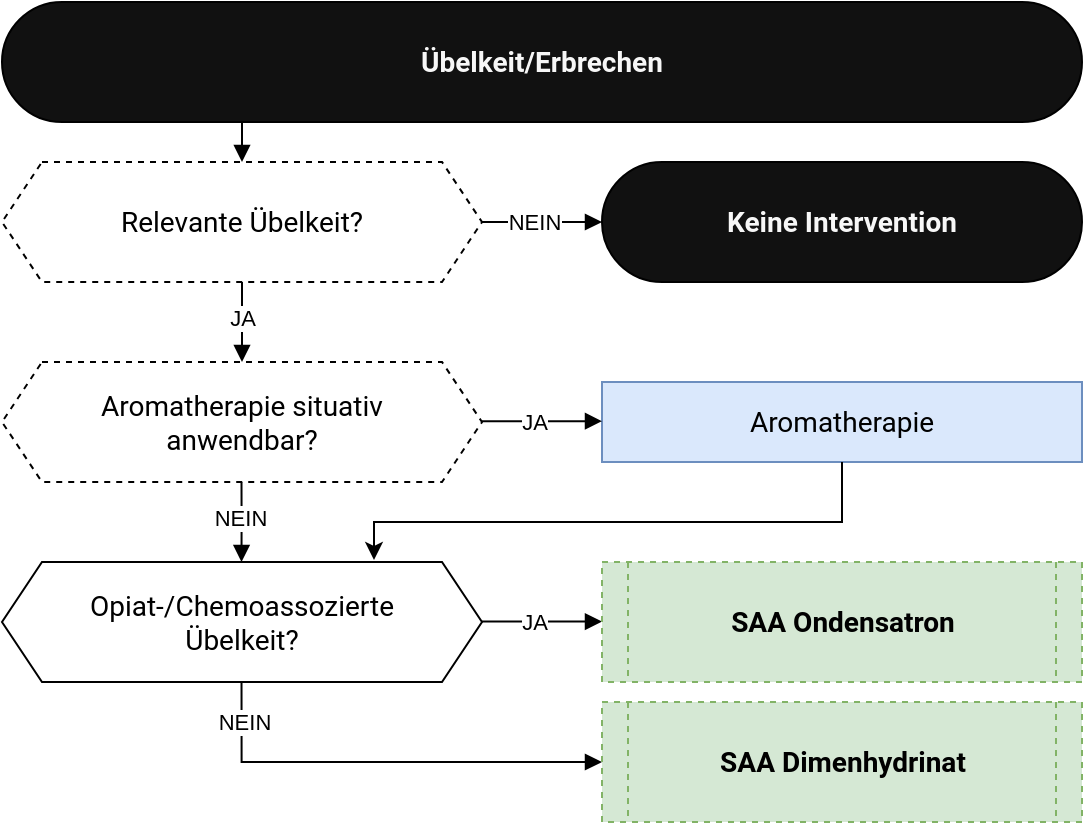 <mxfile version="28.1.2">
  <diagram name="Seite-1" id="L2w308fRFKuACmfVMeDd">
    <mxGraphModel dx="1426" dy="833" grid="1" gridSize="10" guides="1" tooltips="1" connect="1" arrows="1" fold="1" page="1" pageScale="1" pageWidth="540" pageHeight="420" math="0" shadow="0">
      <root>
        <mxCell id="0" />
        <mxCell id="1" parent="0" />
        <mxCell id="bO4cj00JHxBitIa0UD0s-28" style="edgeStyle=orthogonalEdgeStyle;shape=connector;rounded=0;orthogonalLoop=1;jettySize=auto;html=1;strokeColor=default;align=center;verticalAlign=middle;fontFamily=Helvetica;fontSize=11;fontColor=default;labelBackgroundColor=default;endArrow=block;endFill=1;entryX=0.5;entryY=0;entryDx=0;entryDy=0;" parent="1" source="bO4cj00JHxBitIa0UD0s-1" edge="1">
          <mxGeometry relative="1" as="geometry">
            <Array as="points">
              <mxPoint x="120" y="70" />
              <mxPoint x="120" y="70" />
            </Array>
            <mxPoint x="120" y="80.0" as="targetPoint" />
          </mxGeometry>
        </mxCell>
        <mxCell id="bO4cj00JHxBitIa0UD0s-1" value="Übelkeit/Erbrechen" style="rounded=1;whiteSpace=wrap;html=1;arcSize=50;fillColor=#111111;fontColor=#F7F7F7;fontFamily=&quot;Roboto&quot;, &quot;Helvetica Neue&quot;, sans-serif;fontSize=14;fontStyle=1;labelBackgroundColor=none;strokeColor=default;" parent="1" vertex="1">
          <mxGeometry width="540" height="60" as="geometry" />
        </mxCell>
        <mxCell id="bO4cj00JHxBitIa0UD0s-31" style="edgeStyle=orthogonalEdgeStyle;shape=connector;rounded=0;orthogonalLoop=1;jettySize=auto;html=1;strokeColor=default;align=center;verticalAlign=middle;fontFamily=Helvetica;fontSize=11;fontColor=default;labelBackgroundColor=default;endArrow=block;endFill=1;" parent="1" edge="1">
          <mxGeometry relative="1" as="geometry">
            <mxPoint x="240.0" y="110" as="sourcePoint" />
            <mxPoint x="300" y="110" as="targetPoint" />
          </mxGeometry>
        </mxCell>
        <mxCell id="bO4cj00JHxBitIa0UD0s-32" value="NEIN" style="edgeLabel;html=1;align=center;verticalAlign=middle;resizable=0;points=[];fontFamily=Helvetica;fontSize=11;fontColor=default;labelBackgroundColor=default;" parent="bO4cj00JHxBitIa0UD0s-31" vertex="1" connectable="0">
          <mxGeometry x="-0.779" y="-2" relative="1" as="geometry">
            <mxPoint x="19" y="-2" as="offset" />
          </mxGeometry>
        </mxCell>
        <mxCell id="bO4cj00JHxBitIa0UD0s-22" value="Aromatherapie" style="rounded=0;whiteSpace=wrap;html=1;fillColor=#dae8fc;strokeColor=#6c8ebf;fontFamily=&quot;Roboto&quot;, &quot;Helvetica Neue&quot;, sans-serif;fontSize=14;fontColor=default;labelBackgroundColor=none;" parent="1" vertex="1">
          <mxGeometry x="300" y="190.0" width="240" height="40" as="geometry" />
        </mxCell>
        <UserObject label="Relevante Übelkeit?" link="/?action=relevant" id="VgdP7V1OxryVakJov2ZO-2">
          <mxCell style="shape=hexagon;perimeter=hexagonPerimeter2;whiteSpace=wrap;html=1;fixedSize=1;fontSize=14;fontFamily=&quot;Roboto&quot;, &quot;Helvetica Neue&quot;, sans-serif;size=20;dashed=1;fontColor=default;labelBackgroundColor=none;" parent="1" vertex="1">
            <mxGeometry y="80" width="240" height="60" as="geometry" />
          </mxCell>
        </UserObject>
        <mxCell id="VgdP7V1OxryVakJov2ZO-3" value="Keine Intervention" style="rounded=1;whiteSpace=wrap;html=1;arcSize=50;fillColor=#111111;fontColor=#F7F7F7;fontFamily=&quot;Roboto&quot;, &quot;Helvetica Neue&quot;, sans-serif;fontSize=14;fontStyle=1;labelBackgroundColor=none;strokeColor=default;" parent="1" vertex="1">
          <mxGeometry x="300" y="80" width="240" height="60" as="geometry" />
        </mxCell>
        <mxCell id="VgdP7V1OxryVakJov2ZO-4" style="edgeStyle=orthogonalEdgeStyle;shape=connector;rounded=0;orthogonalLoop=1;jettySize=auto;html=1;entryX=0.5;entryY=0;entryDx=0;entryDy=0;strokeColor=default;align=center;verticalAlign=middle;fontFamily=Helvetica;fontSize=11;fontColor=default;labelBackgroundColor=default;endArrow=block;endFill=1;" parent="1" edge="1">
          <mxGeometry relative="1" as="geometry">
            <mxPoint x="120" y="140" as="sourcePoint" />
            <mxPoint x="120" y="180" as="targetPoint" />
            <Array as="points">
              <mxPoint x="120" y="160" />
              <mxPoint x="120" y="160" />
            </Array>
          </mxGeometry>
        </mxCell>
        <mxCell id="VgdP7V1OxryVakJov2ZO-5" value="JA" style="edgeLabel;html=1;align=center;verticalAlign=middle;resizable=0;points=[];fontFamily=Helvetica;fontSize=11;fontColor=default;labelBackgroundColor=default;" parent="VgdP7V1OxryVakJov2ZO-4" vertex="1" connectable="0">
          <mxGeometry x="-0.043" y="1" relative="1" as="geometry">
            <mxPoint x="-1" y="-1" as="offset" />
          </mxGeometry>
        </mxCell>
        <UserObject label="Aromatherapie situativ&lt;br&gt;anwendbar?" link="/?action=situativanw" id="VgdP7V1OxryVakJov2ZO-6">
          <mxCell style="shape=hexagon;perimeter=hexagonPerimeter2;whiteSpace=wrap;html=1;fixedSize=1;fontSize=14;fontFamily=&quot;Roboto&quot;, &quot;Helvetica Neue&quot;, sans-serif;size=20;dashed=1;fontColor=default;labelBackgroundColor=none;" parent="1" vertex="1">
            <mxGeometry y="180" width="240" height="60" as="geometry" />
          </mxCell>
        </UserObject>
        <mxCell id="VgdP7V1OxryVakJov2ZO-9" style="edgeStyle=orthogonalEdgeStyle;shape=connector;rounded=0;orthogonalLoop=1;jettySize=auto;html=1;strokeColor=default;align=center;verticalAlign=middle;fontFamily=Helvetica;fontSize=11;fontColor=default;labelBackgroundColor=default;endArrow=block;endFill=1;" parent="1" edge="1">
          <mxGeometry relative="1" as="geometry">
            <mxPoint x="240" y="209.58" as="sourcePoint" />
            <mxPoint x="300.0" y="209.58" as="targetPoint" />
          </mxGeometry>
        </mxCell>
        <mxCell id="VgdP7V1OxryVakJov2ZO-10" value="JA" style="edgeLabel;html=1;align=center;verticalAlign=middle;resizable=0;points=[];fontFamily=Helvetica;fontSize=11;fontColor=default;labelBackgroundColor=default;" parent="VgdP7V1OxryVakJov2ZO-9" vertex="1" connectable="0">
          <mxGeometry x="-0.779" y="-2" relative="1" as="geometry">
            <mxPoint x="19" y="-2" as="offset" />
          </mxGeometry>
        </mxCell>
        <mxCell id="VgdP7V1OxryVakJov2ZO-12" value="Opiat-/Chemoassozierte&lt;br&gt;Übelkeit?" style="shape=hexagon;perimeter=hexagonPerimeter2;whiteSpace=wrap;html=1;fixedSize=1;fontSize=14;fontFamily=&quot;Roboto&quot;, &quot;Helvetica Neue&quot;, sans-serif;size=20;fontColor=default;labelBackgroundColor=none;" parent="1" vertex="1">
          <mxGeometry y="280.0" width="240" height="60" as="geometry" />
        </mxCell>
        <mxCell id="VgdP7V1OxryVakJov2ZO-14" style="edgeStyle=orthogonalEdgeStyle;shape=connector;rounded=0;orthogonalLoop=1;jettySize=auto;html=1;entryX=0.5;entryY=0;entryDx=0;entryDy=0;strokeColor=default;align=center;verticalAlign=middle;fontFamily=Helvetica;fontSize=11;fontColor=default;labelBackgroundColor=default;endArrow=block;endFill=1;" parent="1" edge="1">
          <mxGeometry relative="1" as="geometry">
            <mxPoint x="119.75" y="240" as="sourcePoint" />
            <mxPoint x="119.75" y="280" as="targetPoint" />
            <Array as="points">
              <mxPoint x="120" y="260" />
              <mxPoint x="120" y="260" />
            </Array>
          </mxGeometry>
        </mxCell>
        <mxCell id="VgdP7V1OxryVakJov2ZO-15" value="NEIN" style="edgeLabel;html=1;align=center;verticalAlign=middle;resizable=0;points=[];fontFamily=Helvetica;fontSize=11;fontColor=default;labelBackgroundColor=default;" parent="VgdP7V1OxryVakJov2ZO-14" vertex="1" connectable="0">
          <mxGeometry x="-0.043" y="1" relative="1" as="geometry">
            <mxPoint x="-2" y="-1" as="offset" />
          </mxGeometry>
        </mxCell>
        <mxCell id="VgdP7V1OxryVakJov2ZO-17" style="edgeStyle=orthogonalEdgeStyle;shape=connector;rounded=0;orthogonalLoop=1;jettySize=auto;html=1;strokeColor=default;align=center;verticalAlign=middle;fontFamily=Helvetica;fontSize=11;fontColor=default;labelBackgroundColor=default;endArrow=block;endFill=1;" parent="1" edge="1">
          <mxGeometry relative="1" as="geometry">
            <mxPoint x="240" y="309.76" as="sourcePoint" />
            <mxPoint x="300.0" y="309.76" as="targetPoint" />
          </mxGeometry>
        </mxCell>
        <mxCell id="VgdP7V1OxryVakJov2ZO-18" value="JA" style="edgeLabel;html=1;align=center;verticalAlign=middle;resizable=0;points=[];fontFamily=Helvetica;fontSize=11;fontColor=default;labelBackgroundColor=default;" parent="VgdP7V1OxryVakJov2ZO-17" vertex="1" connectable="0">
          <mxGeometry x="-0.779" y="-2" relative="1" as="geometry">
            <mxPoint x="19" y="-2" as="offset" />
          </mxGeometry>
        </mxCell>
        <mxCell id="VgdP7V1OxryVakJov2ZO-19" style="edgeStyle=orthogonalEdgeStyle;shape=connector;rounded=0;orthogonalLoop=1;jettySize=auto;html=1;entryX=0;entryY=0.5;entryDx=0;entryDy=0;strokeColor=default;align=center;verticalAlign=middle;fontFamily=Helvetica;fontSize=11;fontColor=default;labelBackgroundColor=default;endArrow=block;endFill=1;" parent="1" target="VgdP7V1OxryVakJov2ZO-22" edge="1">
          <mxGeometry relative="1" as="geometry">
            <mxPoint x="119.76" y="340" as="sourcePoint" />
            <mxPoint x="119.76" y="380" as="targetPoint" />
            <Array as="points">
              <mxPoint x="120" y="380" />
            </Array>
          </mxGeometry>
        </mxCell>
        <mxCell id="VgdP7V1OxryVakJov2ZO-20" value="NEIN" style="edgeLabel;html=1;align=center;verticalAlign=middle;resizable=0;points=[];fontFamily=Helvetica;fontSize=11;fontColor=default;labelBackgroundColor=default;" parent="VgdP7V1OxryVakJov2ZO-19" vertex="1" connectable="0">
          <mxGeometry x="-0.043" y="1" relative="1" as="geometry">
            <mxPoint x="-65" y="-19" as="offset" />
          </mxGeometry>
        </mxCell>
        <UserObject label="SAA Ondensatron" link="med:ondensatron" id="VgdP7V1OxryVakJov2ZO-21">
          <mxCell style="shape=process;whiteSpace=wrap;html=1;backgroundOutline=1;size=0.056;fillColor=#d5e8d4;strokeColor=#82b366;fontFamily=&quot;Roboto&quot;, &quot;Helvetica Neue&quot;, sans-serif;fontStyle=1;fontSize=14;textShadow=0;dashed=1;fontColor=default;labelBackgroundColor=none;" parent="1" vertex="1">
            <mxGeometry x="300" y="280.0" width="240" height="60" as="geometry" />
          </mxCell>
        </UserObject>
        <UserObject label="SAA Dimenhydrinat" link="med:dimenhydrinat" id="VgdP7V1OxryVakJov2ZO-22">
          <mxCell style="shape=process;whiteSpace=wrap;html=1;backgroundOutline=1;size=0.056;fillColor=#d5e8d4;strokeColor=#82b366;fontFamily=&quot;Roboto&quot;, &quot;Helvetica Neue&quot;, sans-serif;fontStyle=1;fontSize=14;textShadow=0;dashed=1;fontColor=default;labelBackgroundColor=none;" parent="1" vertex="1">
            <mxGeometry x="300" y="350" width="240" height="60" as="geometry" />
          </mxCell>
        </UserObject>
        <mxCell id="LQJ_-I9uN-qzmDFlOrRo-1" style="edgeStyle=orthogonalEdgeStyle;rounded=0;orthogonalLoop=1;jettySize=auto;html=1;entryX=0.775;entryY=-0.017;entryDx=0;entryDy=0;entryPerimeter=0;" parent="1" source="bO4cj00JHxBitIa0UD0s-22" target="VgdP7V1OxryVakJov2ZO-12" edge="1">
          <mxGeometry relative="1" as="geometry">
            <Array as="points">
              <mxPoint x="420" y="260" />
              <mxPoint x="186" y="260" />
            </Array>
          </mxGeometry>
        </mxCell>
      </root>
    </mxGraphModel>
  </diagram>
</mxfile>
